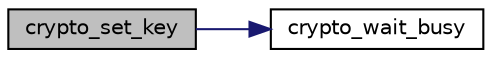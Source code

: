 digraph "crypto_set_key"
{
  edge [fontname="Helvetica",fontsize="10",labelfontname="Helvetica",labelfontsize="10"];
  node [fontname="Helvetica",fontsize="10",shape=record];
  rankdir="LR";
  Node1 [label="crypto_set_key",height=0.2,width=0.4,color="black", fillcolor="grey75", style="filled", fontcolor="black"];
  Node1 -> Node2 [color="midnightblue",fontsize="10",style="solid",fontname="Helvetica"];
  Node2 [label="crypto_wait_busy",height=0.2,width=0.4,color="black", fillcolor="white", style="filled",URL="$group__crypto__file.html#gaecaa8d8b190fa22a873a76a5cf67fb62",tooltip="Wait, if the Controller is busy. "];
}
